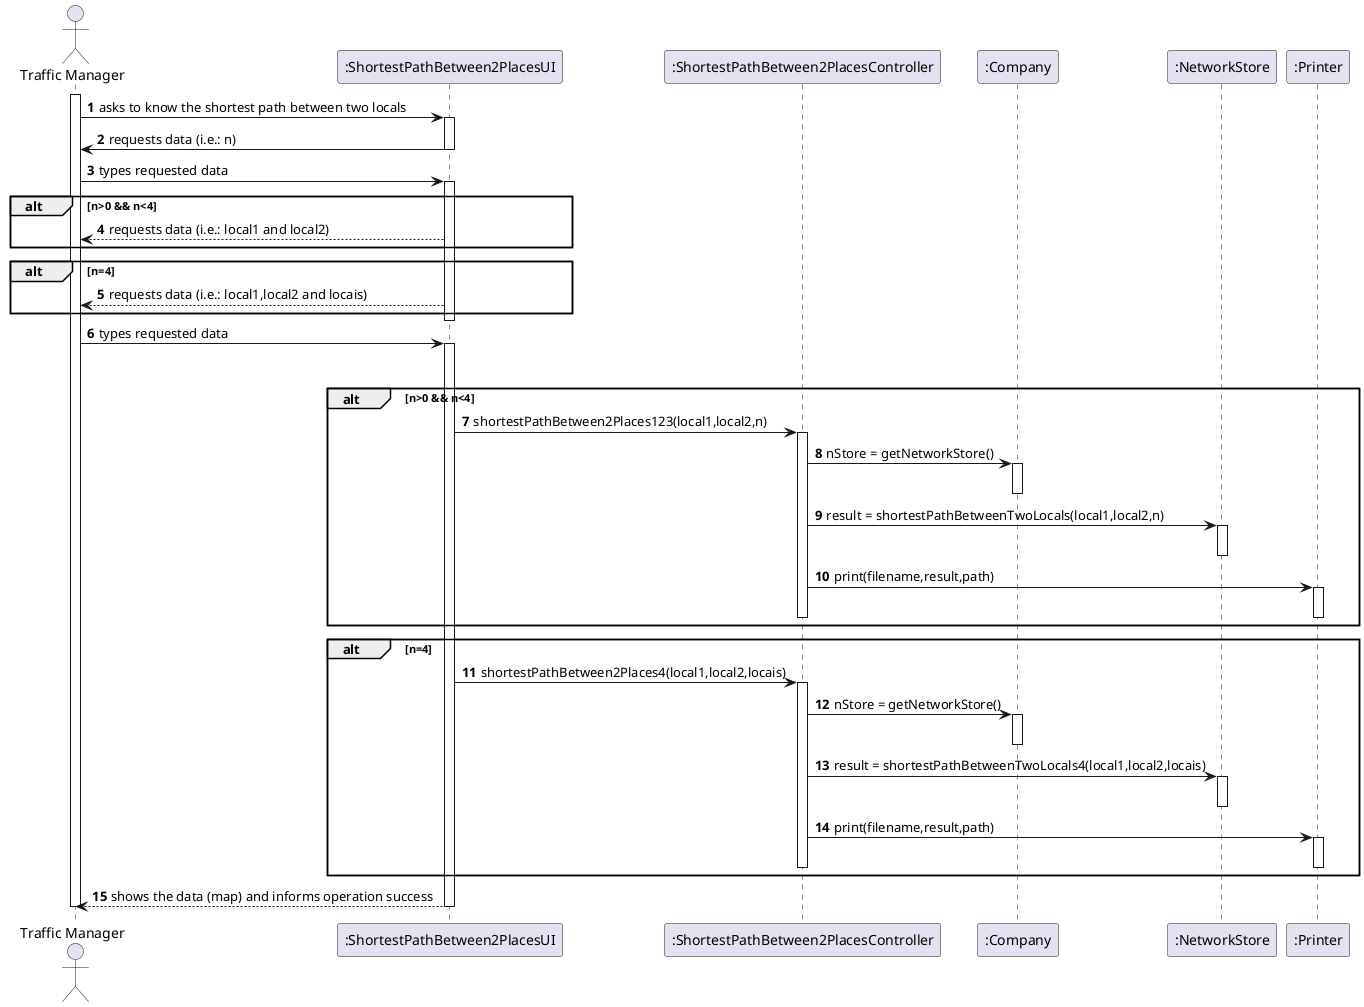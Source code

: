@startuml
'https://plantuml.com/sequence-diagram

autonumber
actor "Traffic Manager" as TM
participant ":ShortestPathBetween2PlacesUI" as SPBPUI
participant ":ShortestPathBetween2PlacesController" as SPBPC
participant ":Company" as COMP
participant ":NetworkStore" as NS
participant ":Printer" as P

activate TM
TM -> SPBPUI: asks to know the shortest path between two locals
activate SPBPUI
SPBPUI -> TM : requests data (i.e.: n)
deactivate SPBPUI
TM -> SPBPUI: types requested data

activate SPBPUI
alt n>0 && n<4
SPBPUI --> TM : requests data (i.e.: local1 and local2)
end
deactivate SPBPC
alt n=4
SPBPUI --> TM : requests data (i.e.: local1,local2 and locais)
end
deactivate SPBPUI
TM -> SPBPUI: types requested data
activate SPBPUI


alt n>0 && n<4
deactivate SPBPC
SPBPUI -> SPBPC : shortestPathBetween2Places123(local1,local2,n)
activate SPBPC
SPBPC -> COMP : nStore = getNetworkStore()
activate COMP
deactivate COMP
SPBPC -> NS : result = shortestPathBetweenTwoLocals(local1,local2,n)
activate NS
deactivate NS
SPBPC -> P : print(filename,result,path)
activate P
deactivate P
deactivate SPBPC
end


alt n=4
deactivate SPBPC
SPBPUI -> SPBPC : shortestPathBetween2Places4(local1,local2,locais)
activate SPBPC
SPBPC -> COMP : nStore = getNetworkStore()
activate COMP
deactivate COMP
SPBPC -> NS : result = shortestPathBetweenTwoLocals4(local1,local2,locais)
activate NS
deactivate NS
SPBPC -> P : print(filename,result,path)
activate P
deactivate P
deactivate SPBPC
end


SPBPUI --> TM : shows the data (map) and informs operation success
deactivate SPBPC
deactivate SPBPUI
deactivate TM
@enduml